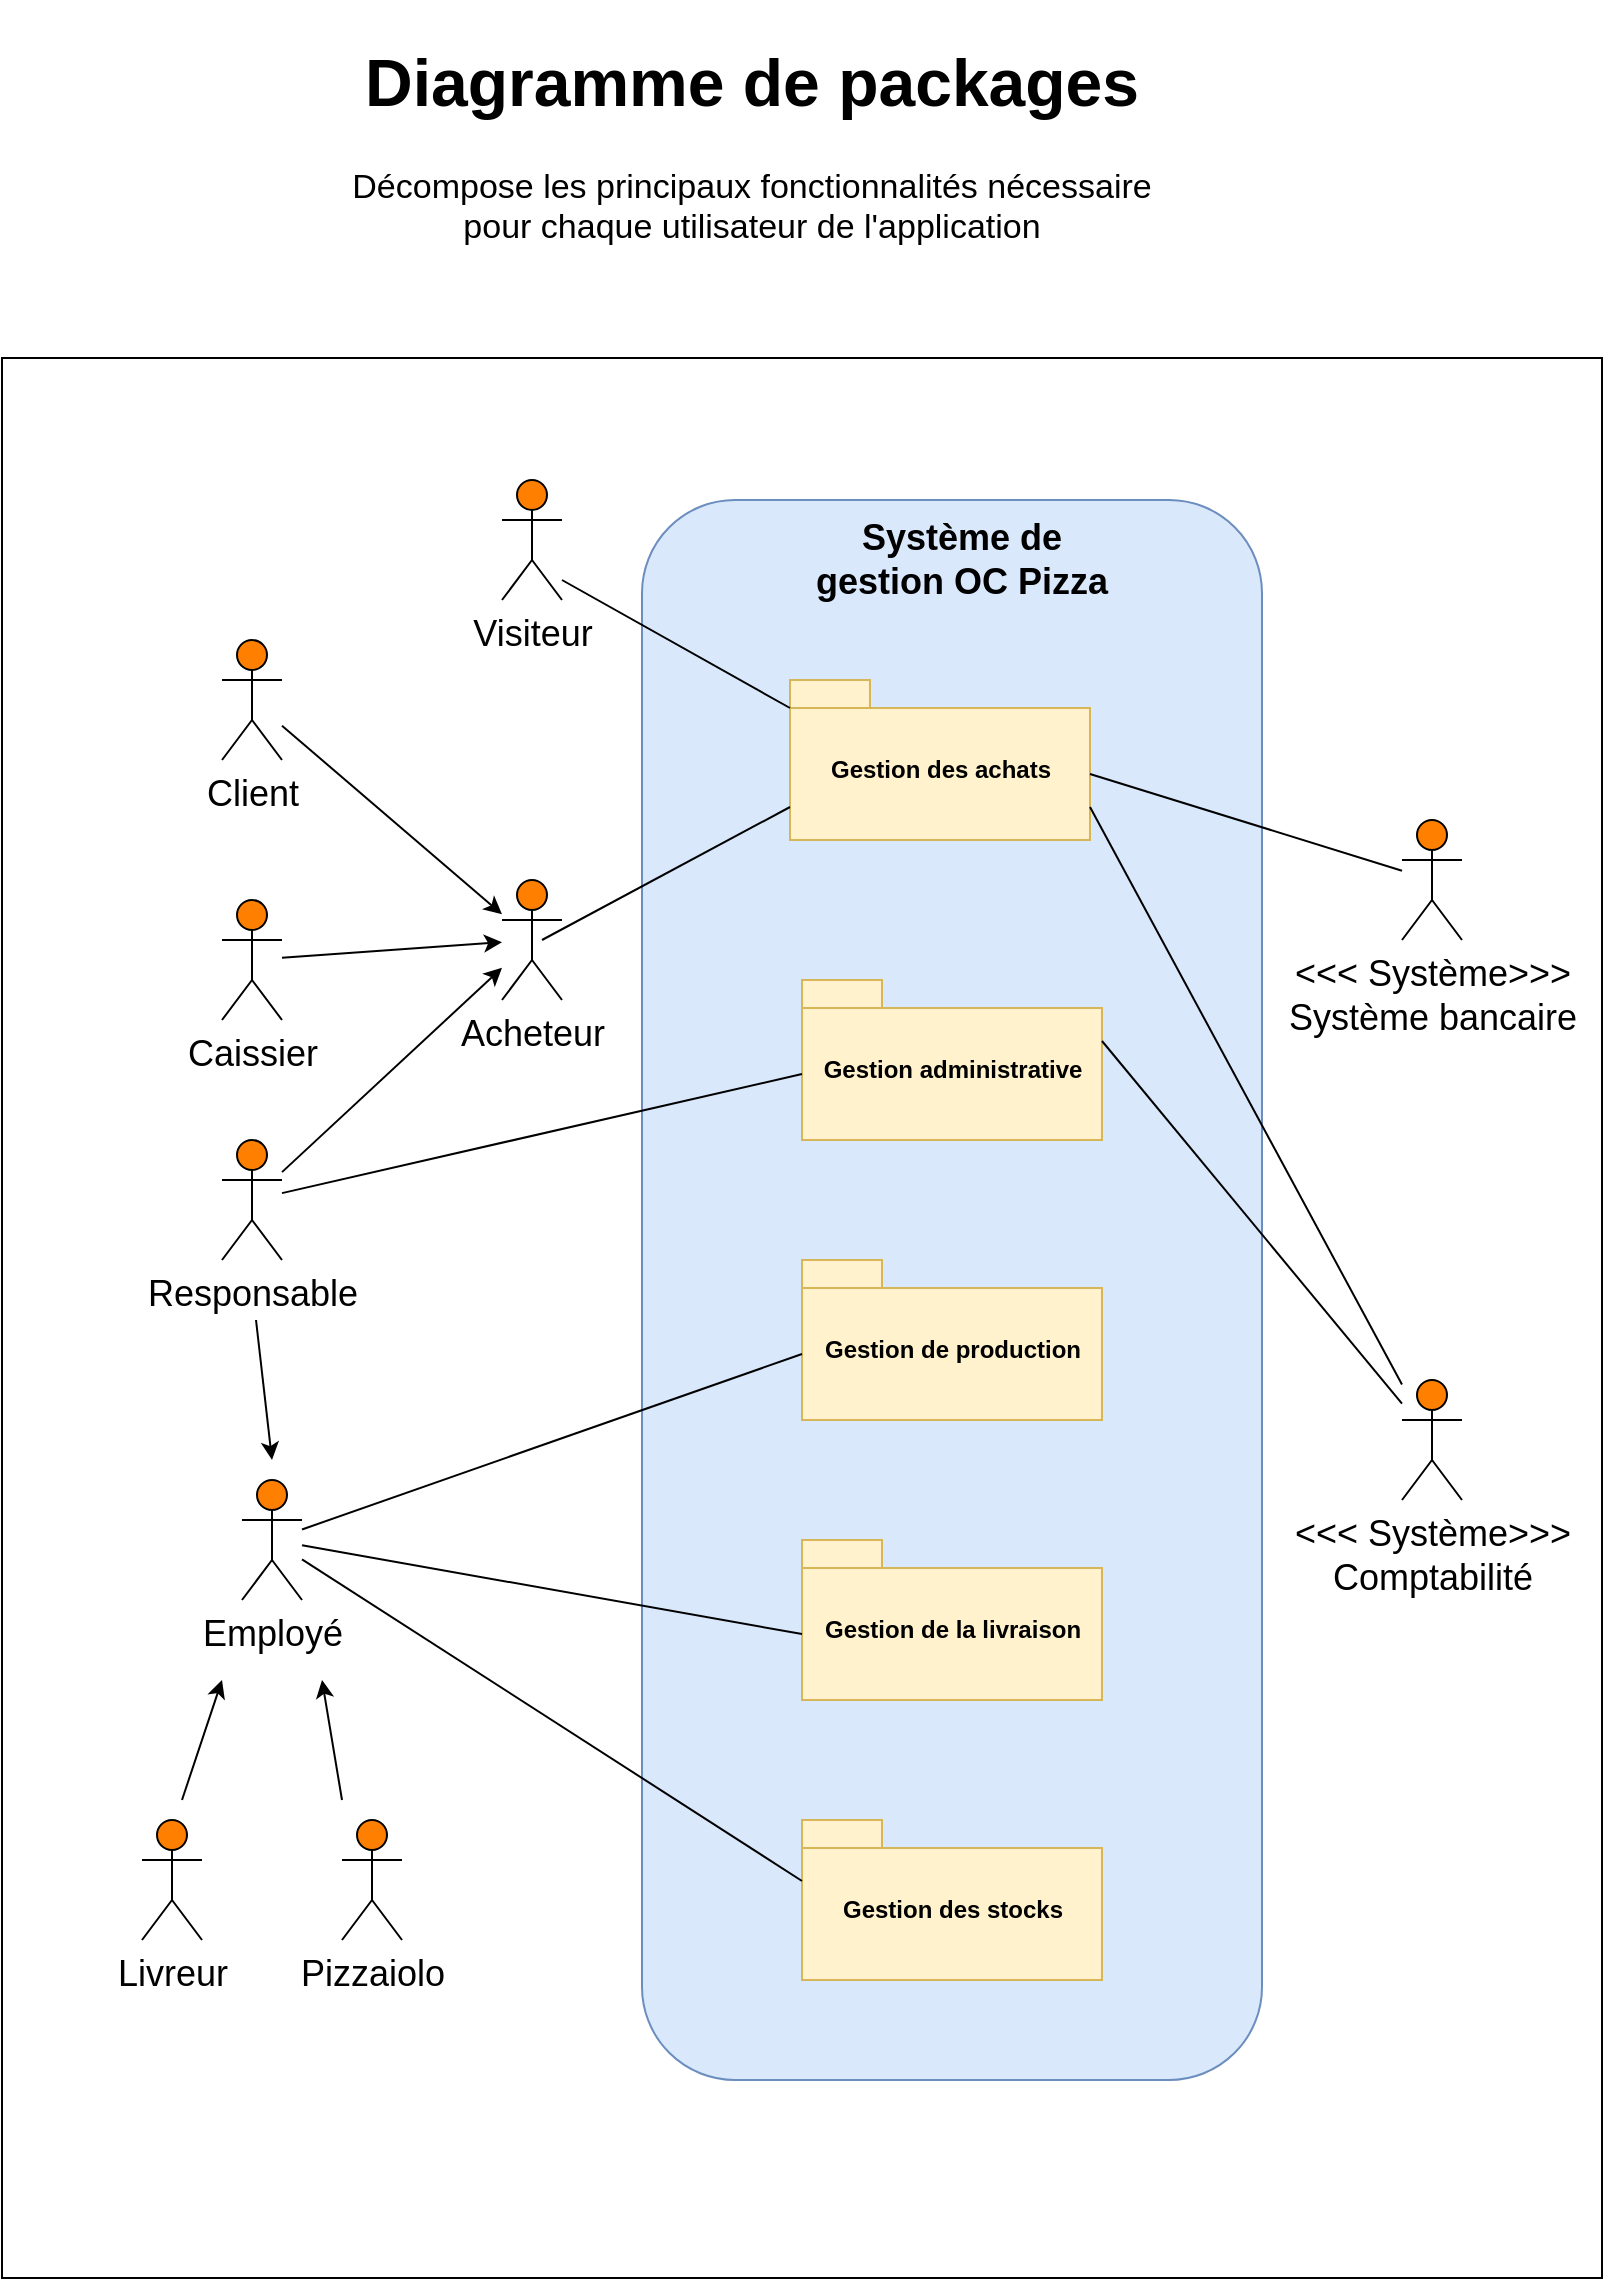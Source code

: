 <mxfile version="12.7.9" type="github">
  <diagram id="Q4VnvSh6ajyP1y70Wybg" name="Page-1">
    <mxGraphModel dx="786" dy="513" grid="1" gridSize="10" guides="1" tooltips="1" connect="1" arrows="1" fold="1" page="1" pageScale="1" pageWidth="827" pageHeight="1169" math="0" shadow="0">
      <root>
        <mxCell id="0" />
        <mxCell id="1" parent="0" />
        <mxCell id="QWDj1nxfprRpqqSH3ZDR-1" value="" style="whiteSpace=wrap;html=1;" parent="1" vertex="1">
          <mxGeometry x="20" y="209" width="800" height="960" as="geometry" />
        </mxCell>
        <mxCell id="QWDj1nxfprRpqqSH3ZDR-2" value="&lt;h1 style=&quot;font-size: 33px&quot;&gt;Diagramme de packages&lt;/h1&gt;&lt;p style=&quot;font-size: 17px&quot;&gt;Décompose les principaux fonctionnalités nécessaire pour chaque utilisateur de l&#39;application&lt;/p&gt;" style="text;html=1;strokeColor=none;fillColor=none;spacing=5;spacingTop=-20;whiteSpace=wrap;overflow=hidden;rounded=0;align=center;" parent="1" vertex="1">
          <mxGeometry x="190" y="40" width="410" height="120" as="geometry" />
        </mxCell>
        <mxCell id="QWDj1nxfprRpqqSH3ZDR-3" value="" style="rounded=1;whiteSpace=wrap;html=1;fillColor=#dae8fc;strokeColor=#6c8ebf;" parent="1" vertex="1">
          <mxGeometry x="340" y="280" width="310" height="790" as="geometry" />
        </mxCell>
        <mxCell id="QWDj1nxfprRpqqSH3ZDR-4" value="Système de gestion OC Pizza" style="text;html=1;strokeColor=none;fillColor=none;align=center;verticalAlign=middle;whiteSpace=wrap;rounded=0;fontSize=18;fontStyle=1;glass=0;gradientColor=none;" parent="1" vertex="1">
          <mxGeometry x="420" y="280" width="160" height="60" as="geometry" />
        </mxCell>
        <mxCell id="QWDj1nxfprRpqqSH3ZDR-5" value="Client" style="shape=umlActor;verticalLabelPosition=bottom;labelBackgroundColor=#ffffff;verticalAlign=top;html=1;outlineConnect=0;fontSize=18;fillColor=#FF8000;" parent="1" vertex="1">
          <mxGeometry x="130" y="350" width="30" height="60" as="geometry" />
        </mxCell>
        <mxCell id="y2GPyRBIa6bkOdwIq_Vu-11" value="Acheteur" style="shape=umlActor;verticalLabelPosition=bottom;labelBackgroundColor=#ffffff;verticalAlign=top;html=1;outlineConnect=0;fontSize=18;fillColor=#FF8000;" parent="1" vertex="1">
          <mxGeometry x="270" y="470" width="30" height="60" as="geometry" />
        </mxCell>
        <mxCell id="QWDj1nxfprRpqqSH3ZDR-6" value="Caissier" style="shape=umlActor;verticalLabelPosition=bottom;labelBackgroundColor=#ffffff;verticalAlign=top;html=1;outlineConnect=0;fontSize=18;fillColor=#FF8000;" parent="1" vertex="1">
          <mxGeometry x="130" y="480" width="30" height="60" as="geometry" />
        </mxCell>
        <mxCell id="QWDj1nxfprRpqqSH3ZDR-7" value="Pizzaiolo" style="shape=umlActor;verticalLabelPosition=bottom;labelBackgroundColor=#ffffff;verticalAlign=top;html=1;outlineConnect=0;fontSize=18;fillColor=#FF8000;" parent="1" vertex="1">
          <mxGeometry x="190" y="940" width="30" height="60" as="geometry" />
        </mxCell>
        <mxCell id="QWDj1nxfprRpqqSH3ZDR-8" value="Livreur" style="shape=umlActor;verticalLabelPosition=bottom;labelBackgroundColor=#ffffff;verticalAlign=top;html=1;outlineConnect=0;fontSize=18;fillColor=#FF8000;" parent="1" vertex="1">
          <mxGeometry x="90" y="940" width="30" height="60" as="geometry" />
        </mxCell>
        <mxCell id="QWDj1nxfprRpqqSH3ZDR-30" value="&amp;lt;&amp;lt;&amp;lt; Système&amp;gt;&amp;gt;&amp;gt;&lt;br&gt;Système bancaire" style="shape=umlActor;verticalLabelPosition=bottom;labelBackgroundColor=#ffffff;verticalAlign=top;html=1;outlineConnect=0;fontSize=18;gradientColor=none;gradientDirection=north;fillColor=#FF8000;" parent="1" vertex="1">
          <mxGeometry x="720" y="440" width="30" height="60" as="geometry" />
        </mxCell>
        <mxCell id="QWDj1nxfprRpqqSH3ZDR-31" value="&amp;lt;&amp;lt;&amp;lt; Système&amp;gt;&amp;gt;&amp;gt;&lt;br&gt;Comptabilité" style="shape=umlActor;verticalLabelPosition=bottom;labelBackgroundColor=#ffffff;verticalAlign=top;html=1;outlineConnect=0;fontSize=18;gradientColor=none;gradientDirection=north;fillColor=#FF8000;" parent="1" vertex="1">
          <mxGeometry x="720" y="720" width="30" height="60" as="geometry" />
        </mxCell>
        <mxCell id="bGvTpOcmgWzEgEp-N8Zq-1" value="Gestion des achats" style="shape=folder;fontStyle=1;spacingTop=10;tabWidth=40;tabHeight=14;tabPosition=left;html=1;fillColor=#fff2cc;strokeColor=#d6b656;" parent="1" vertex="1">
          <mxGeometry x="414" y="370" width="150" height="80" as="geometry" />
        </mxCell>
        <mxCell id="bGvTpOcmgWzEgEp-N8Zq-2" value="Gestion de production" style="shape=folder;fontStyle=1;spacingTop=10;tabWidth=40;tabHeight=14;tabPosition=left;html=1;fillColor=#fff2cc;strokeColor=#d6b656;" parent="1" vertex="1">
          <mxGeometry x="420" y="660" width="150" height="80" as="geometry" />
        </mxCell>
        <mxCell id="bGvTpOcmgWzEgEp-N8Zq-3" value="Gestion de la livraison" style="shape=folder;fontStyle=1;spacingTop=10;tabWidth=40;tabHeight=14;tabPosition=left;html=1;fillColor=#fff2cc;strokeColor=#d6b656;" parent="1" vertex="1">
          <mxGeometry x="420" y="800" width="150" height="80" as="geometry" />
        </mxCell>
        <mxCell id="bGvTpOcmgWzEgEp-N8Zq-4" value="Gestion des stocks" style="shape=folder;fontStyle=1;spacingTop=10;tabWidth=40;tabHeight=14;tabPosition=left;html=1;fillColor=#fff2cc;strokeColor=#d6b656;" parent="1" vertex="1">
          <mxGeometry x="420.0" y="940" width="150" height="80" as="geometry" />
        </mxCell>
        <mxCell id="gy7lW3POpjNdomU-dFTI-2" value="" style="endArrow=none;html=1;entryX=0;entryY=0;entryDx=0;entryDy=14;entryPerimeter=0;" parent="1" target="bGvTpOcmgWzEgEp-N8Zq-1" edge="1">
          <mxGeometry width="50" height="50" relative="1" as="geometry">
            <mxPoint x="300" y="320" as="sourcePoint" />
            <mxPoint x="444" y="427" as="targetPoint" />
          </mxGeometry>
        </mxCell>
        <mxCell id="gy7lW3POpjNdomU-dFTI-7" value="" style="endArrow=none;html=1;exitX=0;exitY=0;exitDx=150;exitDy=47;exitPerimeter=0;" parent="1" source="bGvTpOcmgWzEgEp-N8Zq-1" edge="1" target="QWDj1nxfprRpqqSH3ZDR-30">
          <mxGeometry width="50" height="50" relative="1" as="geometry">
            <mxPoint x="510" y="322.374" as="sourcePoint" />
            <mxPoint x="640" y="600" as="targetPoint" />
          </mxGeometry>
        </mxCell>
        <mxCell id="gy7lW3POpjNdomU-dFTI-8" value="" style="endArrow=none;html=1;exitX=0;exitY=0;exitDx=150;exitDy=63.5;exitPerimeter=0;" parent="1" source="bGvTpOcmgWzEgEp-N8Zq-1" edge="1" target="QWDj1nxfprRpqqSH3ZDR-31">
          <mxGeometry width="50" height="50" relative="1" as="geometry">
            <mxPoint x="487.0" y="537" as="sourcePoint" />
            <mxPoint x="650" y="860" as="targetPoint" />
          </mxGeometry>
        </mxCell>
        <mxCell id="gy7lW3POpjNdomU-dFTI-9" value="" style="endArrow=none;html=1;entryX=0;entryY=0;entryDx=0;entryDy=47;entryPerimeter=0;" parent="1" source="y2GPyRBIa6bkOdwIq_Vu-20" target="bGvTpOcmgWzEgEp-N8Zq-3" edge="1">
          <mxGeometry width="50" height="50" relative="1" as="geometry">
            <mxPoint x="170" y="760" as="sourcePoint" />
            <mxPoint x="334.16" y="757.63" as="targetPoint" />
          </mxGeometry>
        </mxCell>
        <mxCell id="gy7lW3POpjNdomU-dFTI-11" value="" style="endArrow=none;html=1;entryX=0;entryY=0;entryDx=0;entryDy=30.5;entryPerimeter=0;" parent="1" source="y2GPyRBIa6bkOdwIq_Vu-20" target="bGvTpOcmgWzEgEp-N8Zq-4" edge="1">
          <mxGeometry width="50" height="50" relative="1" as="geometry">
            <mxPoint x="180" y="790" as="sourcePoint" />
            <mxPoint x="337" y="790.5" as="targetPoint" />
          </mxGeometry>
        </mxCell>
        <mxCell id="gy7lW3POpjNdomU-dFTI-15" value="Gestion administrative" style="shape=folder;fontStyle=1;spacingTop=10;tabWidth=40;tabHeight=14;tabPosition=left;html=1;fillColor=#fff2cc;strokeColor=#d6b656;" parent="1" vertex="1">
          <mxGeometry x="420" y="520" width="150" height="80" as="geometry" />
        </mxCell>
        <mxCell id="gy7lW3POpjNdomU-dFTI-17" value="" style="endArrow=none;html=1;exitX=0;exitY=0;exitDx=150;exitDy=30.5;exitPerimeter=0;" parent="1" source="gy7lW3POpjNdomU-dFTI-15" target="QWDj1nxfprRpqqSH3ZDR-31" edge="1">
          <mxGeometry width="50" height="50" relative="1" as="geometry">
            <mxPoint x="494.16" y="403.5" as="sourcePoint" />
            <mxPoint x="667" y="500" as="targetPoint" />
          </mxGeometry>
        </mxCell>
        <mxCell id="y2GPyRBIa6bkOdwIq_Vu-1" value="Responsable" style="shape=umlActor;verticalLabelPosition=bottom;labelBackgroundColor=#ffffff;verticalAlign=top;html=1;outlineConnect=0;fontSize=18;fillColor=#FF8000;" parent="1" vertex="1">
          <mxGeometry x="130" y="600" width="30" height="60" as="geometry" />
        </mxCell>
        <mxCell id="y2GPyRBIa6bkOdwIq_Vu-19" value="" style="endArrow=classic;html=1;" parent="1" edge="1" target="y2GPyRBIa6bkOdwIq_Vu-11" source="QWDj1nxfprRpqqSH3ZDR-5">
          <mxGeometry width="50" height="50" relative="1" as="geometry">
            <mxPoint x="180" y="440" as="sourcePoint" />
            <mxPoint x="230" y="470" as="targetPoint" />
          </mxGeometry>
        </mxCell>
        <mxCell id="y2GPyRBIa6bkOdwIq_Vu-20" value="Employé" style="shape=umlActor;verticalLabelPosition=bottom;labelBackgroundColor=#ffffff;verticalAlign=top;html=1;outlineConnect=0;fontSize=18;fillColor=#FF8000;" parent="1" vertex="1">
          <mxGeometry x="140" y="770" width="30" height="60" as="geometry" />
        </mxCell>
        <mxCell id="y2GPyRBIa6bkOdwIq_Vu-21" value="" style="endArrow=none;html=1;entryX=0;entryY=0;entryDx=0;entryDy=47;entryPerimeter=0;" parent="1" target="gy7lW3POpjNdomU-dFTI-15" edge="1" source="y2GPyRBIa6bkOdwIq_Vu-1">
          <mxGeometry width="50" height="50" relative="1" as="geometry">
            <mxPoint x="170" y="1070" as="sourcePoint" />
            <mxPoint x="328.33" y="1014.73" as="targetPoint" />
          </mxGeometry>
        </mxCell>
        <mxCell id="y2GPyRBIa6bkOdwIq_Vu-22" value="" style="endArrow=none;html=1;entryX=0;entryY=0;entryDx=0;entryDy=47;entryPerimeter=0;" parent="1" target="bGvTpOcmgWzEgEp-N8Zq-2" edge="1" source="y2GPyRBIa6bkOdwIq_Vu-20">
          <mxGeometry width="50" height="50" relative="1" as="geometry">
            <mxPoint x="170" y="660" as="sourcePoint" />
            <mxPoint x="347" y="692" as="targetPoint" />
          </mxGeometry>
        </mxCell>
        <mxCell id="y2GPyRBIa6bkOdwIq_Vu-24" value="" style="endArrow=classic;html=1;" parent="1" edge="1">
          <mxGeometry width="50" height="50" relative="1" as="geometry">
            <mxPoint x="110" y="930" as="sourcePoint" />
            <mxPoint x="130" y="870" as="targetPoint" />
          </mxGeometry>
        </mxCell>
        <mxCell id="y2GPyRBIa6bkOdwIq_Vu-25" value="" style="endArrow=classic;html=1;" parent="1" edge="1">
          <mxGeometry width="50" height="50" relative="1" as="geometry">
            <mxPoint x="190" y="930" as="sourcePoint" />
            <mxPoint x="180" y="870" as="targetPoint" />
          </mxGeometry>
        </mxCell>
        <mxCell id="---DvRdRny53vfNqalWP-1" value="Visiteur" style="shape=umlActor;verticalLabelPosition=bottom;labelBackgroundColor=#ffffff;verticalAlign=top;html=1;outlineConnect=0;fontSize=18;fillColor=#FF8000;" vertex="1" parent="1">
          <mxGeometry x="270" y="270" width="30" height="60" as="geometry" />
        </mxCell>
        <mxCell id="---DvRdRny53vfNqalWP-8" value="" style="endArrow=classic;html=1;" edge="1" parent="1" source="QWDj1nxfprRpqqSH3ZDR-6" target="y2GPyRBIa6bkOdwIq_Vu-11">
          <mxGeometry width="50" height="50" relative="1" as="geometry">
            <mxPoint x="180" y="510" as="sourcePoint" />
            <mxPoint x="230" y="480" as="targetPoint" />
          </mxGeometry>
        </mxCell>
        <mxCell id="---DvRdRny53vfNqalWP-10" value="" style="endArrow=classic;html=1;" edge="1" parent="1" source="y2GPyRBIa6bkOdwIq_Vu-1" target="y2GPyRBIa6bkOdwIq_Vu-11">
          <mxGeometry width="50" height="50" relative="1" as="geometry">
            <mxPoint x="170" y="610" as="sourcePoint" />
            <mxPoint x="220" y="530" as="targetPoint" />
          </mxGeometry>
        </mxCell>
        <mxCell id="---DvRdRny53vfNqalWP-19" value="" style="endArrow=none;html=1;entryX=0;entryY=0;entryDx=0;entryDy=63.5;entryPerimeter=0;" edge="1" parent="1" target="bGvTpOcmgWzEgEp-N8Zq-1">
          <mxGeometry width="50" height="50" relative="1" as="geometry">
            <mxPoint x="290" y="500" as="sourcePoint" />
            <mxPoint x="424" y="427" as="targetPoint" />
          </mxGeometry>
        </mxCell>
        <mxCell id="---DvRdRny53vfNqalWP-20" value="" style="endArrow=classic;html=1;" edge="1" parent="1">
          <mxGeometry width="50" height="50" relative="1" as="geometry">
            <mxPoint x="147" y="690" as="sourcePoint" />
            <mxPoint x="155" y="760" as="targetPoint" />
          </mxGeometry>
        </mxCell>
      </root>
    </mxGraphModel>
  </diagram>
</mxfile>
